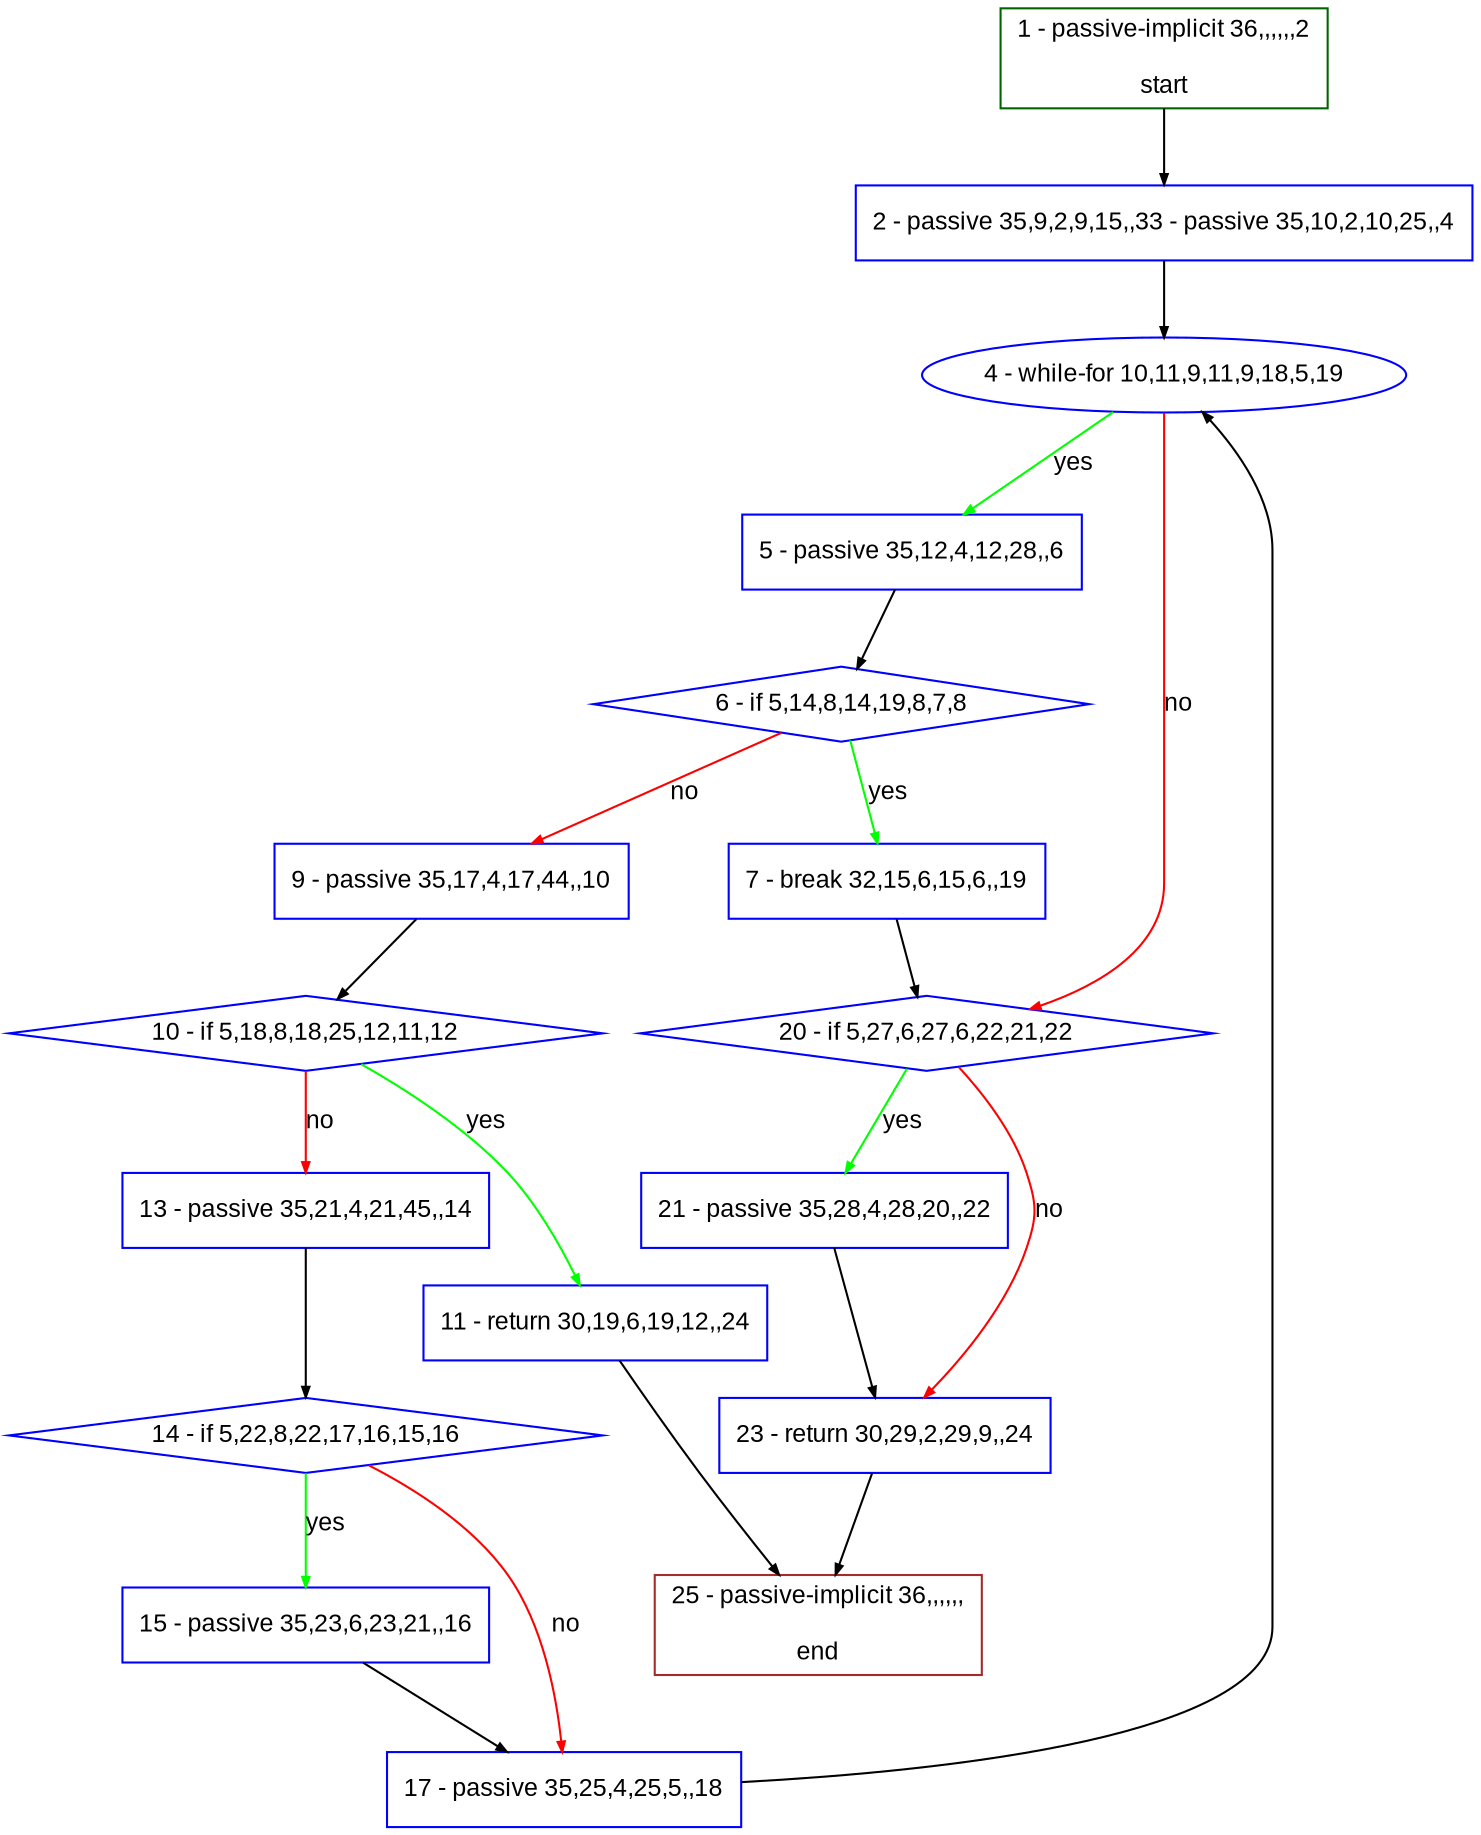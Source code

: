 digraph "" {
  graph [bgcolor="white", fillcolor="#FFFFCC", pack="true", packmode="clust", fontname="Arial", label="", fontsize="12", compound="true", style="rounded,filled"];
  node [node_initialized="no", fillcolor="white", fontname="Arial", label="", color="grey", fontsize="12", fixedsize="false", compound="true", shape="rectangle", style="filled"];
  edge [arrowtail="none", lhead="", fontcolor="black", fontname="Arial", label="", color="black", fontsize="12", arrowhead="normal", arrowsize="0.5", compound="true", ltail="", dir="forward"];
  __N1 [fillcolor="#ffffff", label="2 - passive 35,9,2,9,15,,33 - passive 35,10,2,10,25,,4", color="#0000ff", shape="box", style="filled"];
  __N2 [fillcolor="#ffffff", label="1 - passive-implicit 36,,,,,,2\n\nstart", color="#006400", shape="box", style="filled"];
  __N3 [fillcolor="#ffffff", label="4 - while-for 10,11,9,11,9,18,5,19", color="#0000ff", shape="oval", style="filled"];
  __N4 [fillcolor="#ffffff", label="5 - passive 35,12,4,12,28,,6", color="#0000ff", shape="box", style="filled"];
  __N5 [fillcolor="#ffffff", label="20 - if 5,27,6,27,6,22,21,22", color="#0000ff", shape="diamond", style="filled"];
  __N6 [fillcolor="#ffffff", label="6 - if 5,14,8,14,19,8,7,8", color="#0000ff", shape="diamond", style="filled"];
  __N7 [fillcolor="#ffffff", label="7 - break 32,15,6,15,6,,19", color="#0000ff", shape="box", style="filled"];
  __N8 [fillcolor="#ffffff", label="9 - passive 35,17,4,17,44,,10", color="#0000ff", shape="box", style="filled"];
  __N9 [fillcolor="#ffffff", label="10 - if 5,18,8,18,25,12,11,12", color="#0000ff", shape="diamond", style="filled"];
  __N10 [fillcolor="#ffffff", label="11 - return 30,19,6,19,12,,24", color="#0000ff", shape="box", style="filled"];
  __N11 [fillcolor="#ffffff", label="13 - passive 35,21,4,21,45,,14", color="#0000ff", shape="box", style="filled"];
  __N12 [fillcolor="#ffffff", label="25 - passive-implicit 36,,,,,,\n\nend", color="#a52a2a", shape="box", style="filled"];
  __N13 [fillcolor="#ffffff", label="14 - if 5,22,8,22,17,16,15,16", color="#0000ff", shape="diamond", style="filled"];
  __N14 [fillcolor="#ffffff", label="15 - passive 35,23,6,23,21,,16", color="#0000ff", shape="box", style="filled"];
  __N15 [fillcolor="#ffffff", label="17 - passive 35,25,4,25,5,,18", color="#0000ff", shape="box", style="filled"];
  __N16 [fillcolor="#ffffff", label="21 - passive 35,28,4,28,20,,22", color="#0000ff", shape="box", style="filled"];
  __N17 [fillcolor="#ffffff", label="23 - return 30,29,2,29,9,,24", color="#0000ff", shape="box", style="filled"];
  __N2 -> __N1 [arrowtail="none", color="#000000", label="", arrowhead="normal", dir="forward"];
  __N1 -> __N3 [arrowtail="none", color="#000000", label="", arrowhead="normal", dir="forward"];
  __N3 -> __N4 [arrowtail="none", color="#00ff00", label="yes", arrowhead="normal", dir="forward"];
  __N3 -> __N5 [arrowtail="none", color="#ff0000", label="no", arrowhead="normal", dir="forward"];
  __N4 -> __N6 [arrowtail="none", color="#000000", label="", arrowhead="normal", dir="forward"];
  __N6 -> __N7 [arrowtail="none", color="#00ff00", label="yes", arrowhead="normal", dir="forward"];
  __N6 -> __N8 [arrowtail="none", color="#ff0000", label="no", arrowhead="normal", dir="forward"];
  __N7 -> __N5 [arrowtail="none", color="#000000", label="", arrowhead="normal", dir="forward"];
  __N8 -> __N9 [arrowtail="none", color="#000000", label="", arrowhead="normal", dir="forward"];
  __N9 -> __N10 [arrowtail="none", color="#00ff00", label="yes", arrowhead="normal", dir="forward"];
  __N9 -> __N11 [arrowtail="none", color="#ff0000", label="no", arrowhead="normal", dir="forward"];
  __N10 -> __N12 [arrowtail="none", color="#000000", label="", arrowhead="normal", dir="forward"];
  __N11 -> __N13 [arrowtail="none", color="#000000", label="", arrowhead="normal", dir="forward"];
  __N13 -> __N14 [arrowtail="none", color="#00ff00", label="yes", arrowhead="normal", dir="forward"];
  __N13 -> __N15 [arrowtail="none", color="#ff0000", label="no", arrowhead="normal", dir="forward"];
  __N14 -> __N15 [arrowtail="none", color="#000000", label="", arrowhead="normal", dir="forward"];
  __N15 -> __N3 [arrowtail="none", color="#000000", label="", arrowhead="normal", dir="forward"];
  __N5 -> __N16 [arrowtail="none", color="#00ff00", label="yes", arrowhead="normal", dir="forward"];
  __N5 -> __N17 [arrowtail="none", color="#ff0000", label="no", arrowhead="normal", dir="forward"];
  __N16 -> __N17 [arrowtail="none", color="#000000", label="", arrowhead="normal", dir="forward"];
  __N17 -> __N12 [arrowtail="none", color="#000000", label="", arrowhead="normal", dir="forward"];
}
